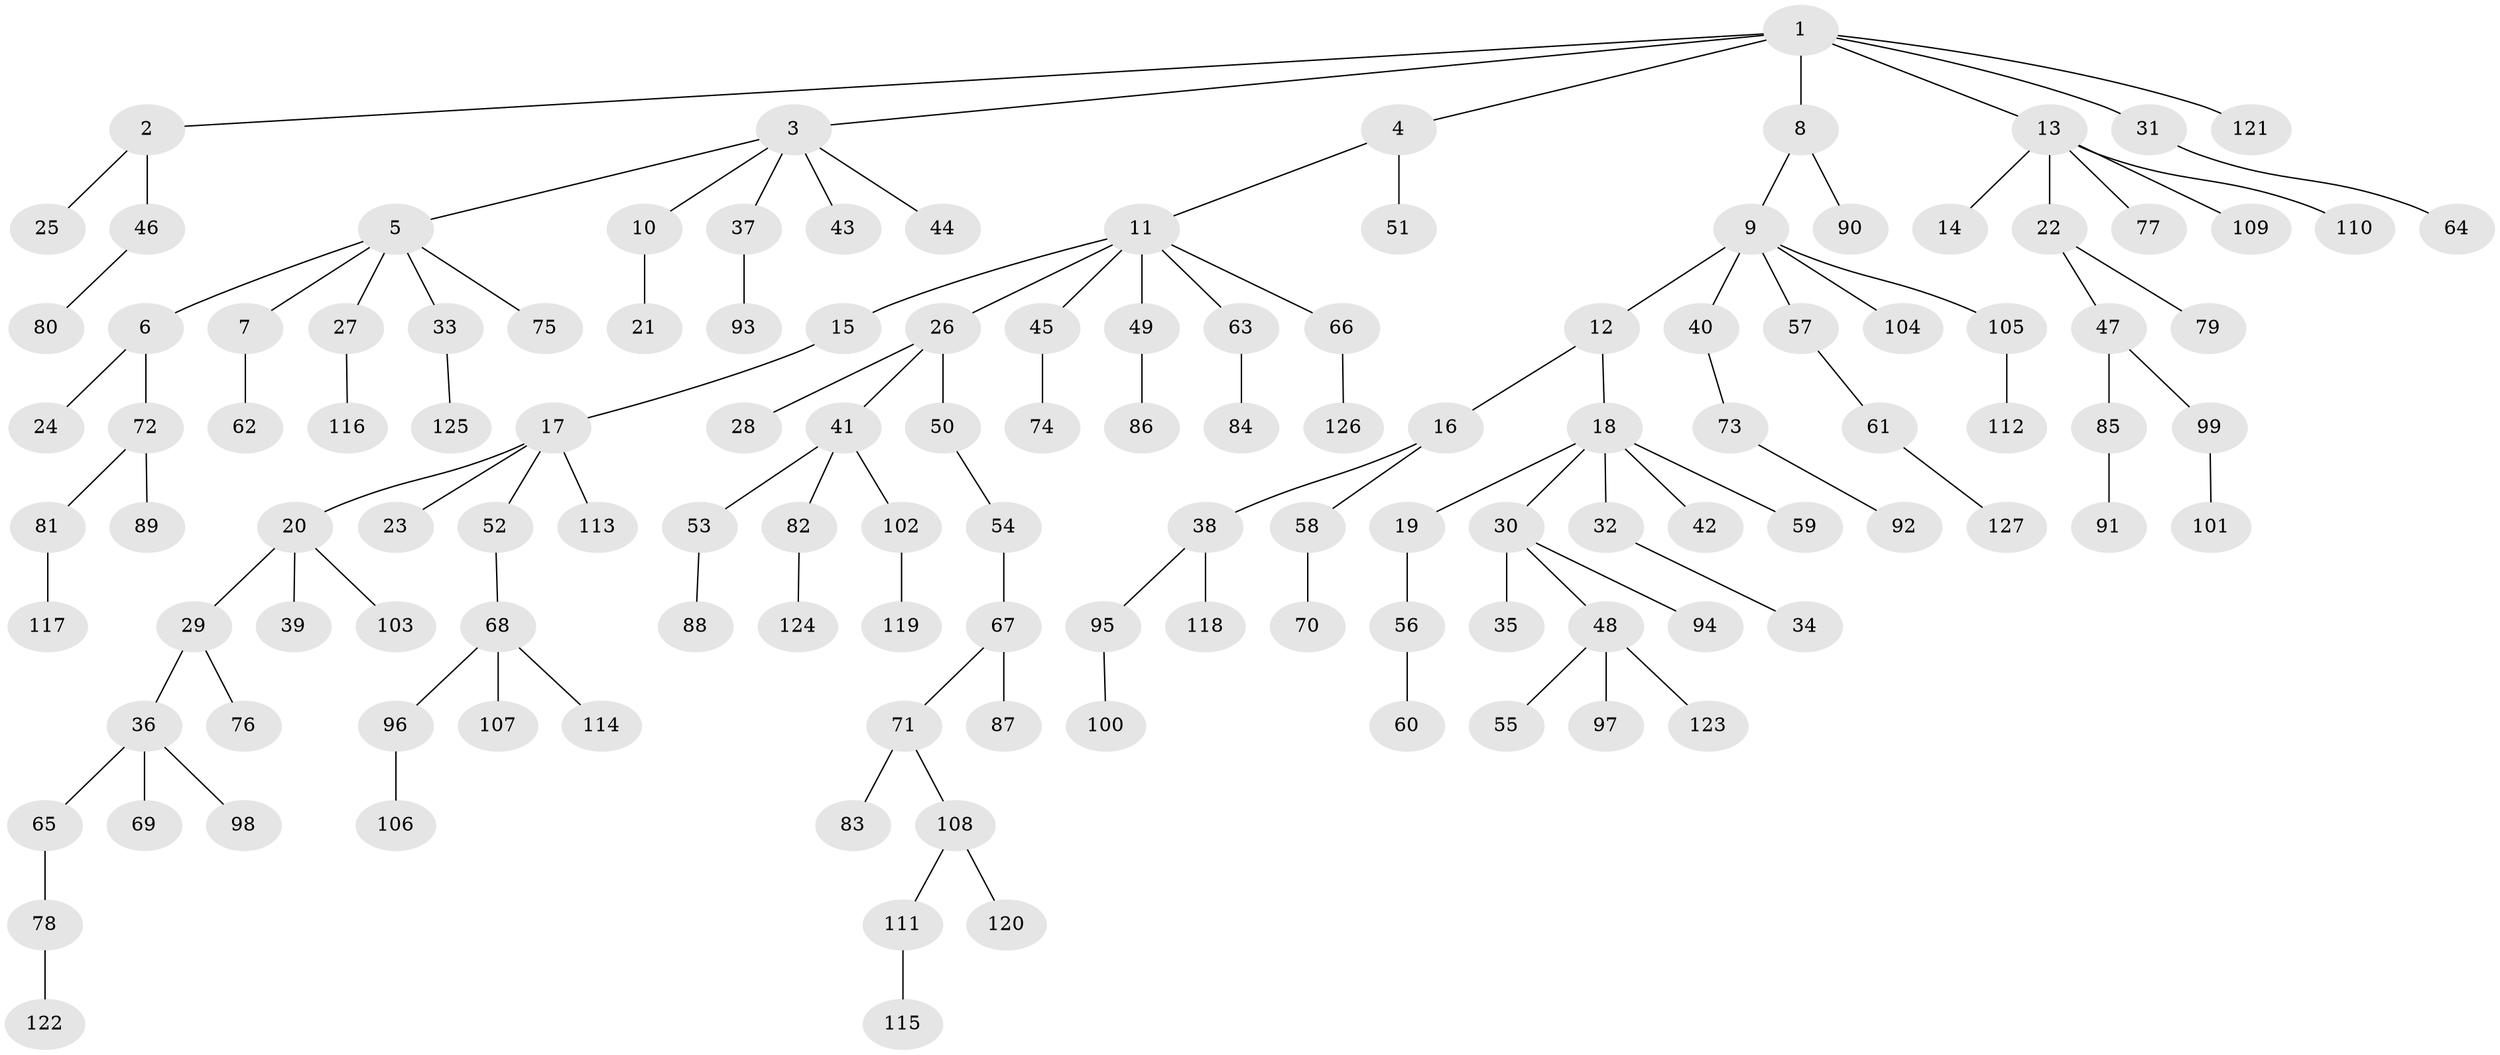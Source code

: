 // coarse degree distribution, {6: 0.034482758620689655, 2: 0.20689655172413793, 5: 0.04597701149425287, 4: 0.04597701149425287, 1: 0.5517241379310345, 3: 0.10344827586206896, 7: 0.011494252873563218}
// Generated by graph-tools (version 1.1) at 2025/52/02/27/25 19:52:12]
// undirected, 127 vertices, 126 edges
graph export_dot {
graph [start="1"]
  node [color=gray90,style=filled];
  1;
  2;
  3;
  4;
  5;
  6;
  7;
  8;
  9;
  10;
  11;
  12;
  13;
  14;
  15;
  16;
  17;
  18;
  19;
  20;
  21;
  22;
  23;
  24;
  25;
  26;
  27;
  28;
  29;
  30;
  31;
  32;
  33;
  34;
  35;
  36;
  37;
  38;
  39;
  40;
  41;
  42;
  43;
  44;
  45;
  46;
  47;
  48;
  49;
  50;
  51;
  52;
  53;
  54;
  55;
  56;
  57;
  58;
  59;
  60;
  61;
  62;
  63;
  64;
  65;
  66;
  67;
  68;
  69;
  70;
  71;
  72;
  73;
  74;
  75;
  76;
  77;
  78;
  79;
  80;
  81;
  82;
  83;
  84;
  85;
  86;
  87;
  88;
  89;
  90;
  91;
  92;
  93;
  94;
  95;
  96;
  97;
  98;
  99;
  100;
  101;
  102;
  103;
  104;
  105;
  106;
  107;
  108;
  109;
  110;
  111;
  112;
  113;
  114;
  115;
  116;
  117;
  118;
  119;
  120;
  121;
  122;
  123;
  124;
  125;
  126;
  127;
  1 -- 2;
  1 -- 3;
  1 -- 4;
  1 -- 8;
  1 -- 13;
  1 -- 31;
  1 -- 121;
  2 -- 25;
  2 -- 46;
  3 -- 5;
  3 -- 10;
  3 -- 37;
  3 -- 43;
  3 -- 44;
  4 -- 11;
  4 -- 51;
  5 -- 6;
  5 -- 7;
  5 -- 27;
  5 -- 33;
  5 -- 75;
  6 -- 24;
  6 -- 72;
  7 -- 62;
  8 -- 9;
  8 -- 90;
  9 -- 12;
  9 -- 40;
  9 -- 57;
  9 -- 104;
  9 -- 105;
  10 -- 21;
  11 -- 15;
  11 -- 26;
  11 -- 45;
  11 -- 49;
  11 -- 63;
  11 -- 66;
  12 -- 16;
  12 -- 18;
  13 -- 14;
  13 -- 22;
  13 -- 77;
  13 -- 109;
  13 -- 110;
  15 -- 17;
  16 -- 38;
  16 -- 58;
  17 -- 20;
  17 -- 23;
  17 -- 52;
  17 -- 113;
  18 -- 19;
  18 -- 30;
  18 -- 32;
  18 -- 42;
  18 -- 59;
  19 -- 56;
  20 -- 29;
  20 -- 39;
  20 -- 103;
  22 -- 47;
  22 -- 79;
  26 -- 28;
  26 -- 41;
  26 -- 50;
  27 -- 116;
  29 -- 36;
  29 -- 76;
  30 -- 35;
  30 -- 48;
  30 -- 94;
  31 -- 64;
  32 -- 34;
  33 -- 125;
  36 -- 65;
  36 -- 69;
  36 -- 98;
  37 -- 93;
  38 -- 95;
  38 -- 118;
  40 -- 73;
  41 -- 53;
  41 -- 82;
  41 -- 102;
  45 -- 74;
  46 -- 80;
  47 -- 85;
  47 -- 99;
  48 -- 55;
  48 -- 97;
  48 -- 123;
  49 -- 86;
  50 -- 54;
  52 -- 68;
  53 -- 88;
  54 -- 67;
  56 -- 60;
  57 -- 61;
  58 -- 70;
  61 -- 127;
  63 -- 84;
  65 -- 78;
  66 -- 126;
  67 -- 71;
  67 -- 87;
  68 -- 96;
  68 -- 107;
  68 -- 114;
  71 -- 83;
  71 -- 108;
  72 -- 81;
  72 -- 89;
  73 -- 92;
  78 -- 122;
  81 -- 117;
  82 -- 124;
  85 -- 91;
  95 -- 100;
  96 -- 106;
  99 -- 101;
  102 -- 119;
  105 -- 112;
  108 -- 111;
  108 -- 120;
  111 -- 115;
}
